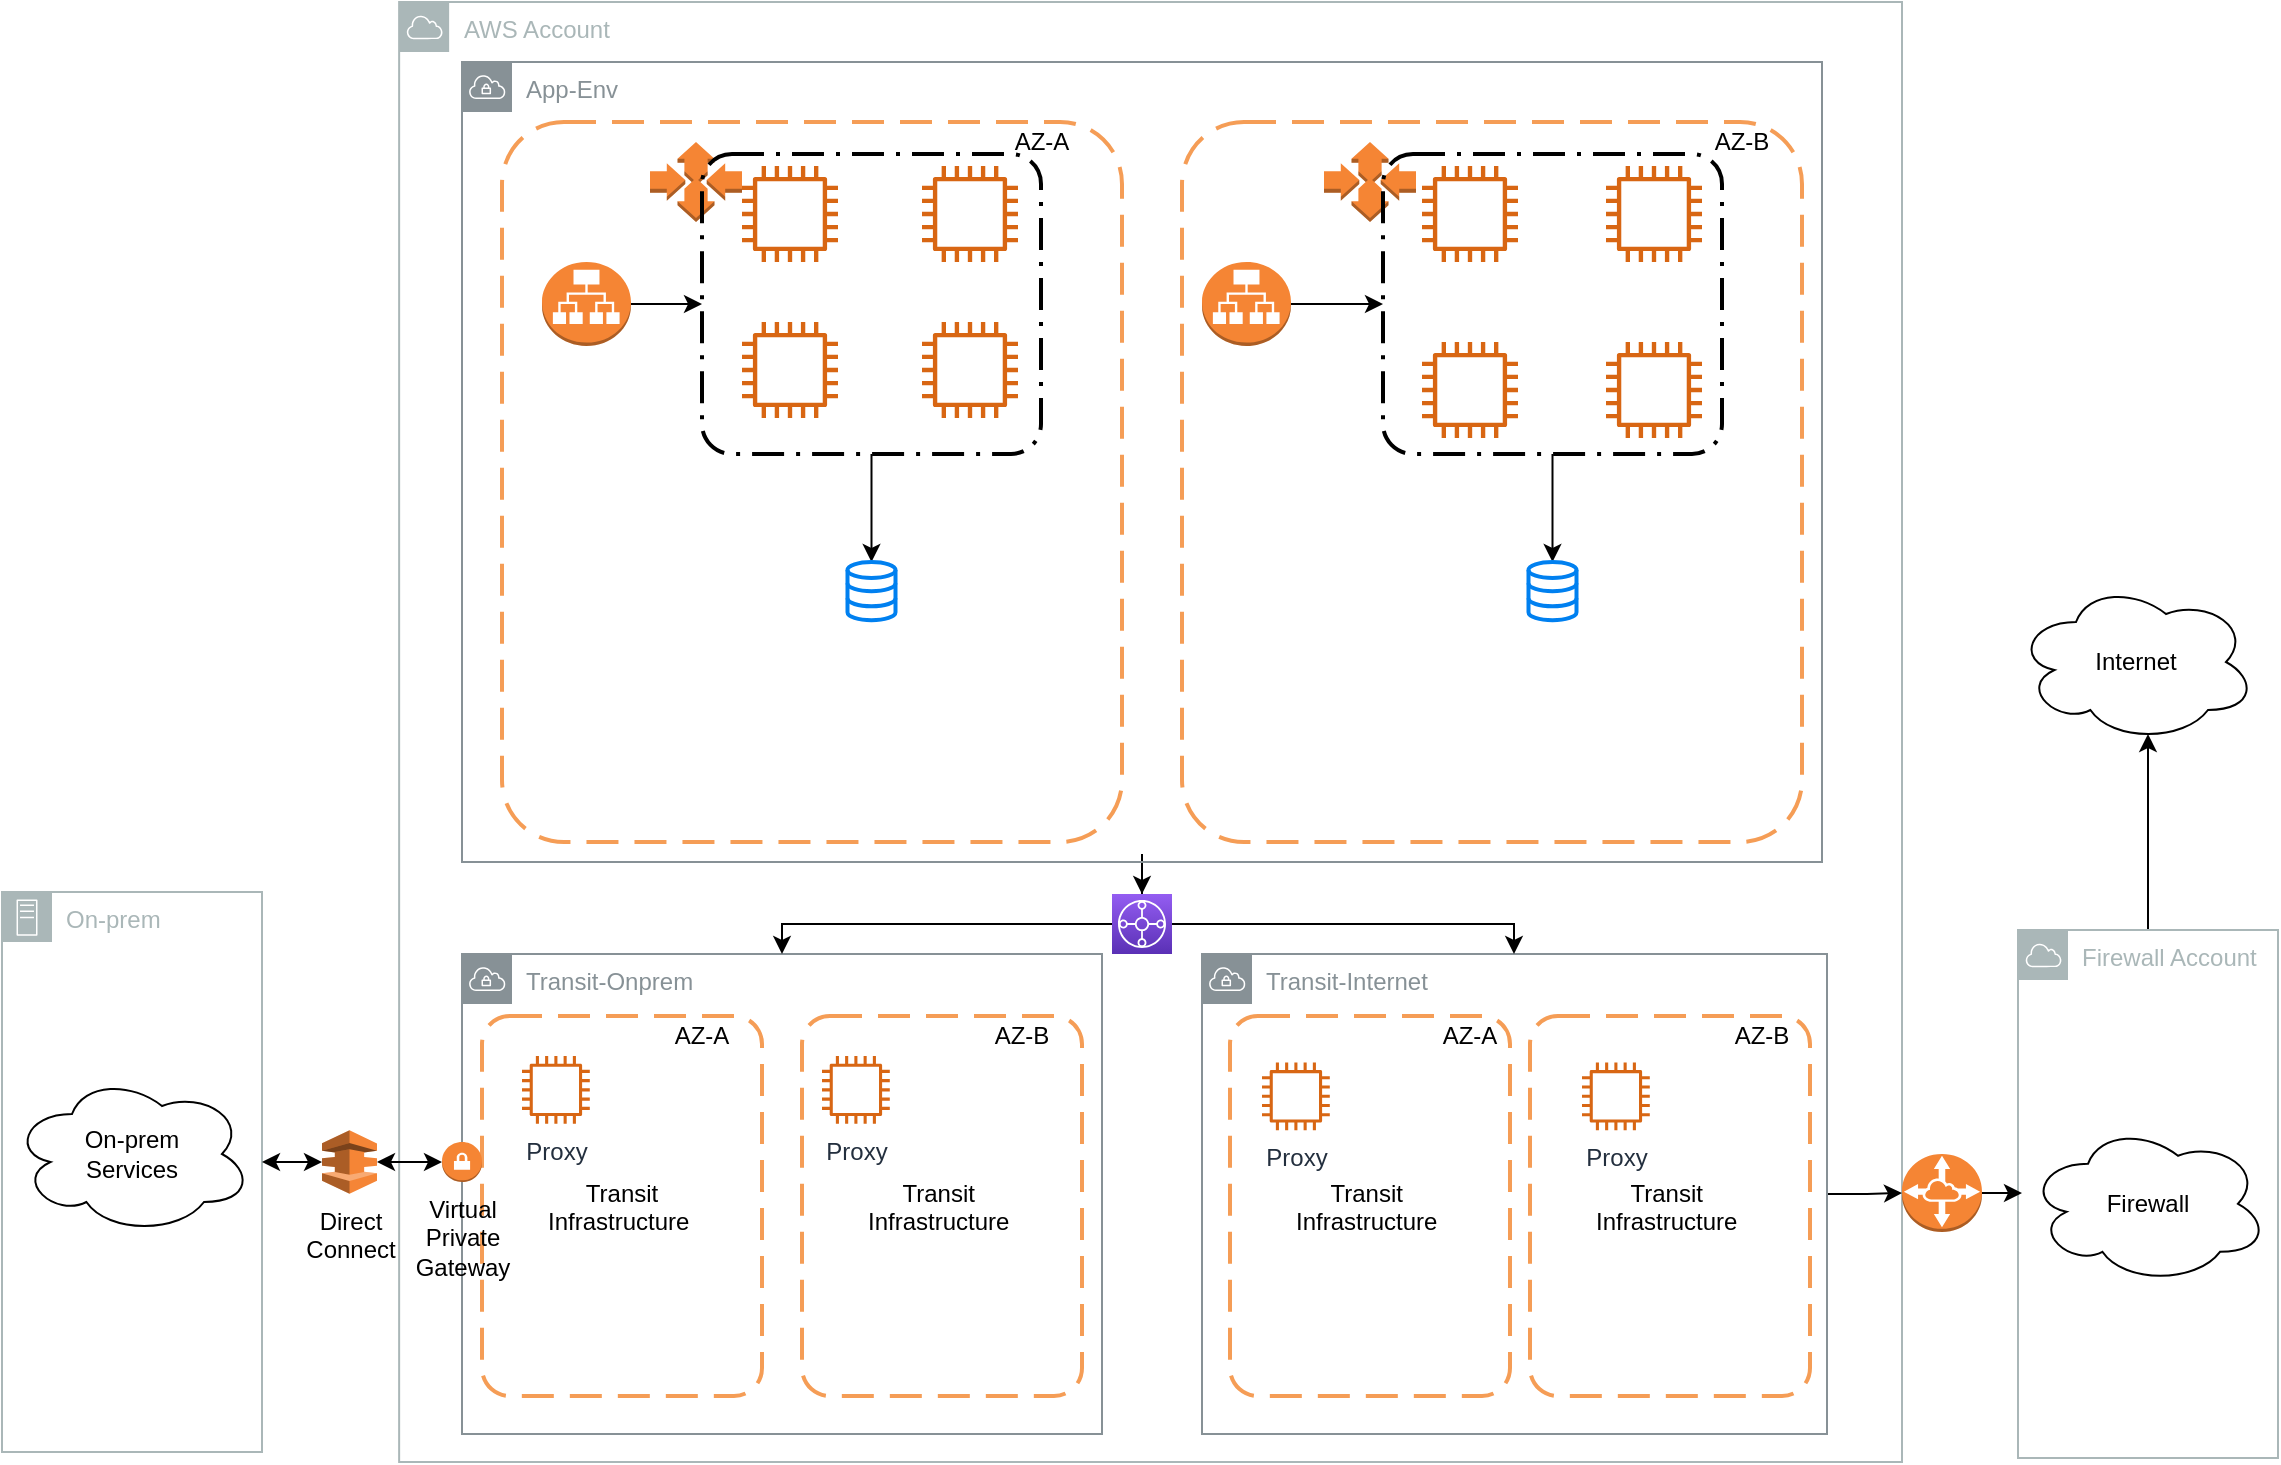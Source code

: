 <mxfile version="12.5.3" type="device"><diagram name="Page-1" id="aaaa8250-4180-3840-79b5-4cada1eebb92"><mxGraphModel dx="1106" dy="830" grid="1" gridSize="10" guides="1" tooltips="1" connect="1" arrows="1" fold="1" page="1" pageScale="1" pageWidth="1169" pageHeight="827" background="#ffffff" math="0" shadow="0"><root><mxCell id="0"/><mxCell id="1" parent="0"/><mxCell id="8AJJvb1FbGAJi66V4i1X-19" style="edgeStyle=orthogonalEdgeStyle;rounded=0;orthogonalLoop=1;jettySize=auto;html=1;entryX=0.55;entryY=0.95;entryDx=0;entryDy=0;entryPerimeter=0;" edge="1" parent="1" source="8AJJvb1FbGAJi66V4i1X-12" target="8AJJvb1FbGAJi66V4i1X-18"><mxGeometry relative="1" as="geometry"/></mxCell><mxCell id="8AJJvb1FbGAJi66V4i1X-12" value="Firewall Account" style="outlineConnect=0;gradientColor=none;html=1;whiteSpace=wrap;fontSize=12;fontStyle=0;shape=mxgraph.aws4.group;grIcon=mxgraph.aws4.group_aws_cloud;strokeColor=#AAB7B8;fillColor=none;verticalAlign=top;align=left;spacingLeft=30;fontColor=#AAB7B8;dashed=0;" vertex="1" parent="1"><mxGeometry x="1018" y="504" width="130" height="264" as="geometry"/></mxCell><mxCell id="DtV8BG_9mc23_D7aGyuR-2" value="AWS Account" style="outlineConnect=0;gradientColor=none;html=1;whiteSpace=wrap;fontSize=12;fontStyle=0;shape=mxgraph.aws4.group;grIcon=mxgraph.aws4.group_aws_cloud;strokeColor=#AAB7B8;fillColor=none;verticalAlign=top;align=left;spacingLeft=30;fontColor=#AAB7B8;dashed=0;" parent="1" vertex="1"><mxGeometry x="208.57" y="40" width="751.43" height="730" as="geometry"/></mxCell><mxCell id="DtV8BG_9mc23_D7aGyuR-5" value="Transit-Onprem" style="outlineConnect=0;gradientColor=none;html=1;whiteSpace=wrap;fontSize=12;fontStyle=0;shape=mxgraph.aws4.group;grIcon=mxgraph.aws4.group_vpc;strokeColor=#879196;fillColor=none;verticalAlign=top;align=left;spacingLeft=30;fontColor=#879196;dashed=0;" parent="1" vertex="1"><mxGeometry x="240" y="516" width="320" height="240" as="geometry"/></mxCell><mxCell id="DtV8BG_9mc23_D7aGyuR-1" value="On-prem" style="outlineConnect=0;gradientColor=none;html=1;whiteSpace=wrap;fontSize=12;fontStyle=0;shape=mxgraph.aws4.group;grIcon=mxgraph.aws4.group_on_premise;strokeColor=#AAB7B8;fillColor=none;verticalAlign=top;align=left;spacingLeft=30;fontColor=#AAB7B8;dashed=0;" parent="1" vertex="1"><mxGeometry x="10" y="485" width="130" height="280" as="geometry"/></mxCell><mxCell id="DtV8BG_9mc23_D7aGyuR-22" value="" style="edgeStyle=orthogonalEdgeStyle;rounded=0;orthogonalLoop=1;jettySize=auto;html=1;startArrow=classic;startFill=1;" parent="1" source="DtV8BG_9mc23_D7aGyuR-4" target="DtV8BG_9mc23_D7aGyuR-1" edge="1"><mxGeometry relative="1" as="geometry"><Array as="points"><mxPoint x="150" y="620"/><mxPoint x="150" y="620"/></Array></mxGeometry></mxCell><mxCell id="DtV8BG_9mc23_D7aGyuR-4" value="Direct &lt;br&gt;Connect" style="outlineConnect=0;dashed=0;verticalLabelPosition=bottom;verticalAlign=top;align=center;html=1;shape=mxgraph.aws3.direct_connect;fillColor=#F58536;gradientColor=none;" parent="1" vertex="1"><mxGeometry x="170" y="604.1" width="27.5" height="31.79" as="geometry"/></mxCell><mxCell id="8AJJvb1FbGAJi66V4i1X-9" style="edgeStyle=orthogonalEdgeStyle;rounded=0;orthogonalLoop=1;jettySize=auto;html=1;" edge="1" parent="1" source="DtV8BG_9mc23_D7aGyuR-6" target="8AJJvb1FbGAJi66V4i1X-4"><mxGeometry relative="1" as="geometry"/></mxCell><mxCell id="DtV8BG_9mc23_D7aGyuR-6" value="App-Env" style="outlineConnect=0;gradientColor=none;html=1;whiteSpace=wrap;fontSize=12;fontStyle=0;shape=mxgraph.aws4.group;grIcon=mxgraph.aws4.group_vpc;strokeColor=#879196;fillColor=none;verticalAlign=top;align=left;spacingLeft=30;fontColor=#879196;dashed=0;" parent="1" vertex="1"><mxGeometry x="240" y="70" width="680" height="400" as="geometry"/></mxCell><mxCell id="8AJJvb1FbGAJi66V4i1X-15" style="edgeStyle=orthogonalEdgeStyle;rounded=0;orthogonalLoop=1;jettySize=auto;html=1;" edge="1" parent="1" source="DtV8BG_9mc23_D7aGyuR-7" target="8AJJvb1FbGAJi66V4i1X-14"><mxGeometry relative="1" as="geometry"/></mxCell><mxCell id="DtV8BG_9mc23_D7aGyuR-7" value="Transit-Internet" style="outlineConnect=0;gradientColor=none;html=1;whiteSpace=wrap;fontSize=12;fontStyle=0;shape=mxgraph.aws4.group;grIcon=mxgraph.aws4.group_vpc;strokeColor=#879196;fillColor=none;verticalAlign=top;align=left;spacingLeft=30;fontColor=#879196;dashed=0;" parent="1" vertex="1"><mxGeometry x="610" y="516" width="312.5" height="240" as="geometry"/></mxCell><mxCell id="DtV8BG_9mc23_D7aGyuR-12" value="" style="rounded=1;arcSize=10;dashed=1;strokeColor=#F59D56;fillColor=none;gradientColor=none;dashPattern=8 4;strokeWidth=2;" parent="1" vertex="1"><mxGeometry x="260" y="100" width="310" height="360" as="geometry"/></mxCell><mxCell id="DtV8BG_9mc23_D7aGyuR-13" value="" style="rounded=1;arcSize=10;dashed=1;strokeColor=#F59D56;fillColor=none;gradientColor=none;dashPattern=8 4;strokeWidth=2;" parent="1" vertex="1"><mxGeometry x="600" y="100" width="310" height="360" as="geometry"/></mxCell><mxCell id="DtV8BG_9mc23_D7aGyuR-14" value="Transit &#10;Infrastructure " style="rounded=1;arcSize=10;dashed=1;strokeColor=#F59D56;fillColor=none;gradientColor=none;dashPattern=8 4;strokeWidth=2;" parent="1" vertex="1"><mxGeometry x="250" y="547" width="140" height="190" as="geometry"/></mxCell><mxCell id="DtV8BG_9mc23_D7aGyuR-15" value="Transit &#10;Infrastructure " style="rounded=1;arcSize=10;dashed=1;strokeColor=#F59D56;fillColor=none;gradientColor=none;dashPattern=8 4;strokeWidth=2;" parent="1" vertex="1"><mxGeometry x="410" y="547" width="140" height="190" as="geometry"/></mxCell><mxCell id="DtV8BG_9mc23_D7aGyuR-16" value="Transit &#10;Infrastructure " style="rounded=1;arcSize=10;dashed=1;strokeColor=#F59D56;fillColor=none;gradientColor=none;dashPattern=8 4;strokeWidth=2;" parent="1" vertex="1"><mxGeometry x="624" y="547" width="140" height="190" as="geometry"/></mxCell><mxCell id="DtV8BG_9mc23_D7aGyuR-17" value="Transit &#10;Infrastructure " style="rounded=1;arcSize=10;dashed=1;strokeColor=#F59D56;fillColor=none;gradientColor=none;dashPattern=8 4;strokeWidth=2;" parent="1" vertex="1"><mxGeometry x="774" y="547" width="140" height="190" as="geometry"/></mxCell><mxCell id="DtV8BG_9mc23_D7aGyuR-23" value="" style="edgeStyle=orthogonalEdgeStyle;rounded=0;orthogonalLoop=1;jettySize=auto;html=1;startArrow=classic;startFill=1;" parent="1" source="DtV8BG_9mc23_D7aGyuR-4" edge="1"><mxGeometry relative="1" as="geometry"><mxPoint x="197.5" y="625.2" as="sourcePoint"/><mxPoint x="230" y="620" as="targetPoint"/></mxGeometry></mxCell><mxCell id="DtV8BG_9mc23_D7aGyuR-24" value="Virtual &lt;br&gt;Private &lt;br&gt;Gateway" style="outlineConnect=0;dashed=0;verticalLabelPosition=bottom;verticalAlign=top;align=center;html=1;shape=mxgraph.aws3.vpn_gateway;fillColor=#F58534;gradientColor=none;" parent="1" vertex="1"><mxGeometry x="230" y="610" width="20" height="20" as="geometry"/></mxCell><mxCell id="DtV8BG_9mc23_D7aGyuR-25" value="AZ-A" style="text;html=1;strokeColor=none;fillColor=none;align=center;verticalAlign=middle;whiteSpace=wrap;rounded=0;" parent="1" vertex="1"><mxGeometry x="340" y="547" width="40" height="20" as="geometry"/></mxCell><mxCell id="DtV8BG_9mc23_D7aGyuR-26" value="AZ-B" style="text;html=1;strokeColor=none;fillColor=none;align=center;verticalAlign=middle;whiteSpace=wrap;rounded=0;" parent="1" vertex="1"><mxGeometry x="500" y="547" width="40" height="20" as="geometry"/></mxCell><mxCell id="DtV8BG_9mc23_D7aGyuR-27" value="AZ-A" style="text;html=1;strokeColor=none;fillColor=none;align=center;verticalAlign=middle;whiteSpace=wrap;rounded=0;" parent="1" vertex="1"><mxGeometry x="724" y="547" width="40" height="20" as="geometry"/></mxCell><mxCell id="DtV8BG_9mc23_D7aGyuR-28" value="AZ-A" style="text;html=1;strokeColor=none;fillColor=none;align=center;verticalAlign=middle;whiteSpace=wrap;rounded=0;" parent="1" vertex="1"><mxGeometry x="510" y="100" width="40" height="20" as="geometry"/></mxCell><mxCell id="DtV8BG_9mc23_D7aGyuR-29" value="AZ-B" style="text;html=1;strokeColor=none;fillColor=none;align=center;verticalAlign=middle;whiteSpace=wrap;rounded=0;" parent="1" vertex="1"><mxGeometry x="870" y="547" width="40" height="20" as="geometry"/></mxCell><mxCell id="DtV8BG_9mc23_D7aGyuR-30" value="AZ-B" style="text;html=1;strokeColor=none;fillColor=none;align=center;verticalAlign=middle;whiteSpace=wrap;rounded=0;" parent="1" vertex="1"><mxGeometry x="860" y="100" width="40" height="20" as="geometry"/></mxCell><mxCell id="dNRsCenn-HAgoUeaIfPW-6" value="Proxy" style="outlineConnect=0;fontColor=#232F3E;gradientColor=none;fillColor=#D86613;strokeColor=none;dashed=0;verticalLabelPosition=bottom;verticalAlign=top;align=center;html=1;fontSize=12;fontStyle=0;aspect=fixed;pointerEvents=1;shape=mxgraph.aws4.instance2;" parent="1" vertex="1"><mxGeometry x="270" y="567" width="33.9" height="33.9" as="geometry"/></mxCell><mxCell id="dNRsCenn-HAgoUeaIfPW-9" value="Proxy" style="outlineConnect=0;fontColor=#232F3E;gradientColor=none;fillColor=#D86613;strokeColor=none;dashed=0;verticalLabelPosition=bottom;verticalAlign=top;align=center;html=1;fontSize=12;fontStyle=0;aspect=fixed;pointerEvents=1;shape=mxgraph.aws4.instance2;" parent="1" vertex="1"><mxGeometry x="420" y="567" width="33.9" height="33.9" as="geometry"/></mxCell><mxCell id="dNRsCenn-HAgoUeaIfPW-10" value="Proxy" style="outlineConnect=0;fontColor=#232F3E;gradientColor=none;fillColor=#D86613;strokeColor=none;dashed=0;verticalLabelPosition=bottom;verticalAlign=top;align=center;html=1;fontSize=12;fontStyle=0;aspect=fixed;pointerEvents=1;shape=mxgraph.aws4.instance2;" parent="1" vertex="1"><mxGeometry x="640" y="570.2" width="33.9" height="33.9" as="geometry"/></mxCell><mxCell id="dNRsCenn-HAgoUeaIfPW-11" value="Proxy" style="outlineConnect=0;fontColor=#232F3E;gradientColor=none;fillColor=#D86613;strokeColor=none;dashed=0;verticalLabelPosition=bottom;verticalAlign=top;align=center;html=1;fontSize=12;fontStyle=0;aspect=fixed;pointerEvents=1;shape=mxgraph.aws4.instance2;" parent="1" vertex="1"><mxGeometry x="800" y="570.2" width="33.9" height="33.9" as="geometry"/></mxCell><mxCell id="dNRsCenn-HAgoUeaIfPW-18" value="" style="outlineConnect=0;fontColor=#232F3E;gradientColor=none;fillColor=#D86613;strokeColor=none;dashed=0;verticalLabelPosition=bottom;verticalAlign=top;align=center;html=1;fontSize=12;fontStyle=0;aspect=fixed;pointerEvents=1;shape=mxgraph.aws4.instance2;" parent="1" vertex="1"><mxGeometry x="380" y="122" width="48" height="48" as="geometry"/></mxCell><mxCell id="dNRsCenn-HAgoUeaIfPW-19" value="" style="outlineConnect=0;fontColor=#232F3E;gradientColor=none;fillColor=#D86613;strokeColor=none;dashed=0;verticalLabelPosition=bottom;verticalAlign=top;align=center;html=1;fontSize=12;fontStyle=0;aspect=fixed;pointerEvents=1;shape=mxgraph.aws4.instance2;" parent="1" vertex="1"><mxGeometry x="812" y="210" width="48" height="48" as="geometry"/></mxCell><mxCell id="dNRsCenn-HAgoUeaIfPW-20" value="" style="outlineConnect=0;fontColor=#232F3E;gradientColor=none;fillColor=#D86613;strokeColor=none;dashed=0;verticalLabelPosition=bottom;verticalAlign=top;align=center;html=1;fontSize=12;fontStyle=0;aspect=fixed;pointerEvents=1;shape=mxgraph.aws4.instance2;" parent="1" vertex="1"><mxGeometry x="720" y="210" width="48" height="48" as="geometry"/></mxCell><mxCell id="dNRsCenn-HAgoUeaIfPW-22" value="" style="outlineConnect=0;fontColor=#232F3E;gradientColor=none;fillColor=#D86613;strokeColor=none;dashed=0;verticalLabelPosition=bottom;verticalAlign=top;align=center;html=1;fontSize=12;fontStyle=0;aspect=fixed;pointerEvents=1;shape=mxgraph.aws4.instance2;" parent="1" vertex="1"><mxGeometry x="812" y="122" width="48" height="48" as="geometry"/></mxCell><mxCell id="dNRsCenn-HAgoUeaIfPW-23" value="" style="outlineConnect=0;fontColor=#232F3E;gradientColor=none;fillColor=#D86613;strokeColor=none;dashed=0;verticalLabelPosition=bottom;verticalAlign=top;align=center;html=1;fontSize=12;fontStyle=0;aspect=fixed;pointerEvents=1;shape=mxgraph.aws4.instance2;" parent="1" vertex="1"><mxGeometry x="720" y="122" width="48" height="48" as="geometry"/></mxCell><mxCell id="dNRsCenn-HAgoUeaIfPW-25" value="" style="outlineConnect=0;fontColor=#232F3E;gradientColor=none;fillColor=#D86613;strokeColor=none;dashed=0;verticalLabelPosition=bottom;verticalAlign=top;align=center;html=1;fontSize=12;fontStyle=0;aspect=fixed;pointerEvents=1;shape=mxgraph.aws4.instance2;" parent="1" vertex="1"><mxGeometry x="380" y="200" width="48" height="48" as="geometry"/></mxCell><mxCell id="dNRsCenn-HAgoUeaIfPW-26" value="" style="outlineConnect=0;fontColor=#232F3E;gradientColor=none;fillColor=#D86613;strokeColor=none;dashed=0;verticalLabelPosition=bottom;verticalAlign=top;align=center;html=1;fontSize=12;fontStyle=0;aspect=fixed;pointerEvents=1;shape=mxgraph.aws4.instance2;" parent="1" vertex="1"><mxGeometry x="470" y="200" width="48" height="48" as="geometry"/></mxCell><mxCell id="dNRsCenn-HAgoUeaIfPW-27" value="" style="outlineConnect=0;fontColor=#232F3E;gradientColor=none;fillColor=#D86613;strokeColor=none;dashed=0;verticalLabelPosition=bottom;verticalAlign=top;align=center;html=1;fontSize=12;fontStyle=0;aspect=fixed;pointerEvents=1;shape=mxgraph.aws4.instance2;" parent="1" vertex="1"><mxGeometry x="470" y="122" width="48" height="48" as="geometry"/></mxCell><mxCell id="8AJJvb1FbGAJi66V4i1X-20" style="edgeStyle=orthogonalEdgeStyle;rounded=0;orthogonalLoop=1;jettySize=auto;html=1;exitX=0.5;exitY=1;exitDx=0;exitDy=0;" edge="1" parent="1" source="dNRsCenn-HAgoUeaIfPW-36" target="dNRsCenn-HAgoUeaIfPW-30"><mxGeometry relative="1" as="geometry"/></mxCell><mxCell id="dNRsCenn-HAgoUeaIfPW-30" value="" style="html=1;verticalLabelPosition=bottom;align=center;labelBackgroundColor=#ffffff;verticalAlign=top;strokeWidth=2;strokeColor=#0080F0;shadow=0;dashed=0;shape=mxgraph.ios7.icons.data;" parent="1" vertex="1"><mxGeometry x="432.75" y="320" width="24" height="29.1" as="geometry"/></mxCell><mxCell id="8AJJvb1FbGAJi66V4i1X-22" style="edgeStyle=orthogonalEdgeStyle;rounded=0;orthogonalLoop=1;jettySize=auto;html=1;exitX=0.5;exitY=1;exitDx=0;exitDy=0;" edge="1" parent="1" source="dNRsCenn-HAgoUeaIfPW-43" target="dNRsCenn-HAgoUeaIfPW-31"><mxGeometry relative="1" as="geometry"/></mxCell><mxCell id="dNRsCenn-HAgoUeaIfPW-31" value="" style="html=1;verticalLabelPosition=bottom;align=center;labelBackgroundColor=#ffffff;verticalAlign=top;strokeWidth=2;strokeColor=#0080F0;shadow=0;dashed=0;shape=mxgraph.ios7.icons.data;" parent="1" vertex="1"><mxGeometry x="773.25" y="320" width="24" height="29.1" as="geometry"/></mxCell><mxCell id="8AJJvb1FbGAJi66V4i1X-1" style="edgeStyle=orthogonalEdgeStyle;rounded=0;orthogonalLoop=1;jettySize=auto;html=1;entryX=0;entryY=0.5;entryDx=0;entryDy=0;" edge="1" parent="1" source="dNRsCenn-HAgoUeaIfPW-32" target="dNRsCenn-HAgoUeaIfPW-36"><mxGeometry relative="1" as="geometry"/></mxCell><mxCell id="dNRsCenn-HAgoUeaIfPW-32" value="" style="outlineConnect=0;dashed=0;verticalLabelPosition=bottom;verticalAlign=top;align=center;html=1;shape=mxgraph.aws3.application_load_balancer;fillColor=#F58534;gradientColor=none;" parent="1" vertex="1"><mxGeometry x="280" y="170" width="44.5" height="42" as="geometry"/></mxCell><mxCell id="8AJJvb1FbGAJi66V4i1X-2" style="edgeStyle=orthogonalEdgeStyle;rounded=0;orthogonalLoop=1;jettySize=auto;html=1;entryX=0;entryY=0.5;entryDx=0;entryDy=0;" edge="1" parent="1" source="dNRsCenn-HAgoUeaIfPW-33" target="dNRsCenn-HAgoUeaIfPW-43"><mxGeometry relative="1" as="geometry"/></mxCell><mxCell id="dNRsCenn-HAgoUeaIfPW-33" value="" style="outlineConnect=0;dashed=0;verticalLabelPosition=bottom;verticalAlign=top;align=center;html=1;shape=mxgraph.aws3.application_load_balancer;fillColor=#F58534;gradientColor=none;" parent="1" vertex="1"><mxGeometry x="610" y="170" width="44.5" height="42" as="geometry"/></mxCell><mxCell id="dNRsCenn-HAgoUeaIfPW-34" value="" style="outlineConnect=0;dashed=0;verticalLabelPosition=bottom;verticalAlign=top;align=center;html=1;shape=mxgraph.aws3.auto_scaling;fillColor=#F58534;gradientColor=none;" parent="1" vertex="1"><mxGeometry x="334" y="110" width="46" height="40" as="geometry"/></mxCell><mxCell id="dNRsCenn-HAgoUeaIfPW-35" value="" style="outlineConnect=0;dashed=0;verticalLabelPosition=bottom;verticalAlign=top;align=center;html=1;shape=mxgraph.aws3.auto_scaling;fillColor=#F58534;gradientColor=none;" parent="1" vertex="1"><mxGeometry x="671" y="110" width="46" height="40" as="geometry"/></mxCell><mxCell id="dNRsCenn-HAgoUeaIfPW-36" value="" style="rounded=1;arcSize=10;dashed=1;fillColor=none;gradientColor=none;dashPattern=8 3 1 3;strokeWidth=2;" parent="1" vertex="1"><mxGeometry x="360" y="116" width="169.5" height="150" as="geometry"/></mxCell><mxCell id="dNRsCenn-HAgoUeaIfPW-43" value="" style="rounded=1;arcSize=10;dashed=1;fillColor=none;gradientColor=none;dashPattern=8 3 1 3;strokeWidth=2;" parent="1" vertex="1"><mxGeometry x="700.5" y="116" width="169.5" height="150" as="geometry"/></mxCell><mxCell id="8AJJvb1FbGAJi66V4i1X-7" style="edgeStyle=orthogonalEdgeStyle;rounded=0;orthogonalLoop=1;jettySize=auto;html=1;" edge="1" parent="1" source="8AJJvb1FbGAJi66V4i1X-4" target="DtV8BG_9mc23_D7aGyuR-5"><mxGeometry relative="1" as="geometry"><Array as="points"><mxPoint x="400" y="501"/></Array></mxGeometry></mxCell><mxCell id="8AJJvb1FbGAJi66V4i1X-8" style="edgeStyle=orthogonalEdgeStyle;rounded=0;orthogonalLoop=1;jettySize=auto;html=1;" edge="1" parent="1" source="8AJJvb1FbGAJi66V4i1X-4" target="DtV8BG_9mc23_D7aGyuR-7"><mxGeometry relative="1" as="geometry"><Array as="points"><mxPoint x="766" y="501"/></Array></mxGeometry></mxCell><mxCell id="8AJJvb1FbGAJi66V4i1X-4" value="" style="outlineConnect=0;fontColor=#232F3E;gradientColor=#945DF2;gradientDirection=north;fillColor=#5A30B5;strokeColor=#ffffff;dashed=0;verticalLabelPosition=bottom;verticalAlign=top;align=center;html=1;fontSize=12;fontStyle=0;aspect=fixed;shape=mxgraph.aws4.resourceIcon;resIcon=mxgraph.aws4.transit_gateway;" vertex="1" parent="1"><mxGeometry x="565" y="486" width="30" height="30" as="geometry"/></mxCell><mxCell id="8AJJvb1FbGAJi66V4i1X-11" value="Firewall" style="ellipse;shape=cloud;whiteSpace=wrap;html=1;" vertex="1" parent="1"><mxGeometry x="1023" y="600.9" width="120" height="80" as="geometry"/></mxCell><mxCell id="8AJJvb1FbGAJi66V4i1X-16" style="edgeStyle=orthogonalEdgeStyle;rounded=0;orthogonalLoop=1;jettySize=auto;html=1;" edge="1" parent="1" source="8AJJvb1FbGAJi66V4i1X-14" target="8AJJvb1FbGAJi66V4i1X-12"><mxGeometry relative="1" as="geometry"/></mxCell><mxCell id="8AJJvb1FbGAJi66V4i1X-14" value="" style="outlineConnect=0;dashed=0;verticalLabelPosition=bottom;verticalAlign=top;align=center;html=1;shape=mxgraph.aws3.vpc_peering;fillColor=#F58534;gradientColor=none;" vertex="1" parent="1"><mxGeometry x="960" y="616" width="40" height="39" as="geometry"/></mxCell><mxCell id="8AJJvb1FbGAJi66V4i1X-17" value="On-prem &lt;br&gt;Services" style="ellipse;shape=cloud;whiteSpace=wrap;html=1;" vertex="1" parent="1"><mxGeometry x="15" y="576" width="120" height="80" as="geometry"/></mxCell><mxCell id="8AJJvb1FbGAJi66V4i1X-18" value="Internet" style="ellipse;shape=cloud;whiteSpace=wrap;html=1;" vertex="1" parent="1"><mxGeometry x="1017" y="330" width="120" height="80" as="geometry"/></mxCell></root></mxGraphModel></diagram></mxfile>